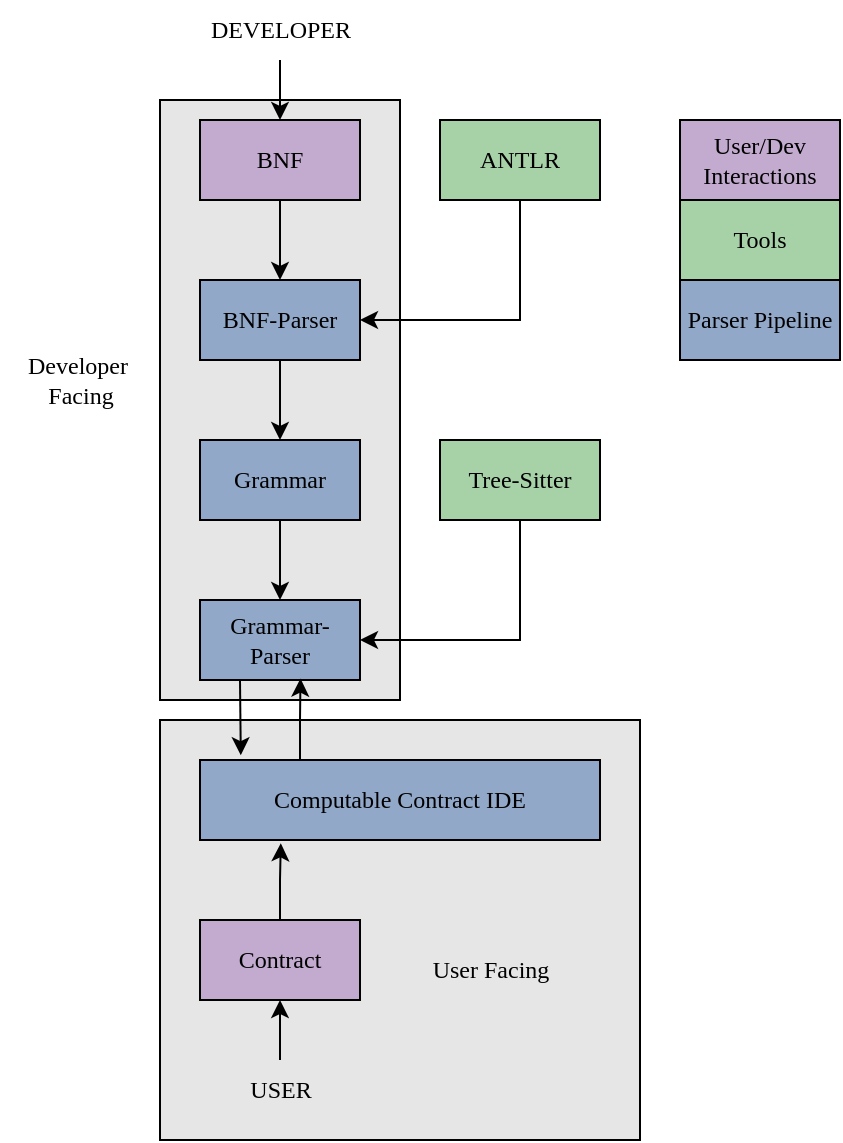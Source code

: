 <mxfile version="24.1.0" type="github">
  <diagram name="Page-1" id="Yk5gqsM_una3mSJjagre">
    <mxGraphModel dx="1360" dy="732" grid="1" gridSize="10" guides="1" tooltips="1" connect="1" arrows="1" fold="1" page="1" pageScale="1" pageWidth="850" pageHeight="1100" math="0" shadow="0">
      <root>
        <mxCell id="0" />
        <mxCell id="1" parent="0" />
        <mxCell id="Hwh45yyVBSEUl5WAiRsI-37" value="" style="rounded=0;whiteSpace=wrap;html=1;fillColor=#E6E6E6;" vertex="1" parent="1">
          <mxGeometry x="140" y="420" width="240" height="210" as="geometry" />
        </mxCell>
        <mxCell id="Hwh45yyVBSEUl5WAiRsI-35" value="" style="rounded=0;whiteSpace=wrap;html=1;fillColor=#E6E6E6;" vertex="1" parent="1">
          <mxGeometry x="140" y="110" width="120" height="300" as="geometry" />
        </mxCell>
        <mxCell id="Hwh45yyVBSEUl5WAiRsI-8" style="edgeStyle=orthogonalEdgeStyle;rounded=0;orthogonalLoop=1;jettySize=auto;html=1;entryX=0.5;entryY=0;entryDx=0;entryDy=0;" edge="1" parent="1" source="Hwh45yyVBSEUl5WAiRsI-1" target="Hwh45yyVBSEUl5WAiRsI-7">
          <mxGeometry relative="1" as="geometry" />
        </mxCell>
        <mxCell id="Hwh45yyVBSEUl5WAiRsI-1" value="&lt;font face=&quot;Avenir&quot;&gt;BNF&lt;/font&gt;" style="rounded=0;whiteSpace=wrap;html=1;fillColor=#C3ABD0;" vertex="1" parent="1">
          <mxGeometry x="160" y="120" width="80" height="40" as="geometry" />
        </mxCell>
        <mxCell id="Hwh45yyVBSEUl5WAiRsI-4" style="edgeStyle=orthogonalEdgeStyle;rounded=0;orthogonalLoop=1;jettySize=auto;html=1;entryX=0.5;entryY=0;entryDx=0;entryDy=0;" edge="1" parent="1" source="Hwh45yyVBSEUl5WAiRsI-3" target="Hwh45yyVBSEUl5WAiRsI-1">
          <mxGeometry relative="1" as="geometry" />
        </mxCell>
        <mxCell id="Hwh45yyVBSEUl5WAiRsI-3" value="&lt;font face=&quot;Avenir&quot;&gt;DEVELOPER&lt;/font&gt;" style="text;html=1;align=center;verticalAlign=middle;resizable=0;points=[];autosize=1;strokeColor=none;fillColor=none;" vertex="1" parent="1">
          <mxGeometry x="155" y="60" width="90" height="30" as="geometry" />
        </mxCell>
        <mxCell id="Hwh45yyVBSEUl5WAiRsI-6" style="edgeStyle=orthogonalEdgeStyle;rounded=0;orthogonalLoop=1;jettySize=auto;html=1;entryX=1;entryY=0.5;entryDx=0;entryDy=0;exitX=0.5;exitY=1;exitDx=0;exitDy=0;" edge="1" parent="1" source="Hwh45yyVBSEUl5WAiRsI-5" target="Hwh45yyVBSEUl5WAiRsI-7">
          <mxGeometry relative="1" as="geometry">
            <mxPoint x="320" y="200" as="targetPoint" />
          </mxGeometry>
        </mxCell>
        <mxCell id="Hwh45yyVBSEUl5WAiRsI-5" value="&lt;font face=&quot;Avenir&quot;&gt;ANTLR&lt;/font&gt;" style="rounded=0;whiteSpace=wrap;html=1;fillColor=#A7D1A7;" vertex="1" parent="1">
          <mxGeometry x="280" y="120" width="80" height="40" as="geometry" />
        </mxCell>
        <mxCell id="Hwh45yyVBSEUl5WAiRsI-10" style="edgeStyle=orthogonalEdgeStyle;rounded=0;orthogonalLoop=1;jettySize=auto;html=1;" edge="1" parent="1" source="Hwh45yyVBSEUl5WAiRsI-7" target="Hwh45yyVBSEUl5WAiRsI-9">
          <mxGeometry relative="1" as="geometry" />
        </mxCell>
        <mxCell id="Hwh45yyVBSEUl5WAiRsI-7" value="&lt;font face=&quot;Avenir&quot;&gt;BNF-Parser&lt;/font&gt;" style="rounded=0;whiteSpace=wrap;html=1;fillColor=#91A8C9;" vertex="1" parent="1">
          <mxGeometry x="160" y="200" width="80" height="40" as="geometry" />
        </mxCell>
        <mxCell id="Hwh45yyVBSEUl5WAiRsI-11" style="edgeStyle=orthogonalEdgeStyle;rounded=0;orthogonalLoop=1;jettySize=auto;html=1;" edge="1" parent="1" source="Hwh45yyVBSEUl5WAiRsI-9" target="Hwh45yyVBSEUl5WAiRsI-12">
          <mxGeometry relative="1" as="geometry">
            <mxPoint x="200" y="360" as="targetPoint" />
          </mxGeometry>
        </mxCell>
        <mxCell id="Hwh45yyVBSEUl5WAiRsI-9" value="&lt;font face=&quot;Avenir&quot;&gt;Grammar&lt;/font&gt;" style="rounded=0;whiteSpace=wrap;html=1;fillColor=#91A8C9;" vertex="1" parent="1">
          <mxGeometry x="160" y="280" width="80" height="40" as="geometry" />
        </mxCell>
        <mxCell id="Hwh45yyVBSEUl5WAiRsI-12" value="&lt;font face=&quot;Avenir&quot;&gt;Grammar-Parser&lt;/font&gt;" style="rounded=0;whiteSpace=wrap;html=1;fillColor=#91A8C9;" vertex="1" parent="1">
          <mxGeometry x="160" y="360" width="80" height="40" as="geometry" />
        </mxCell>
        <mxCell id="Hwh45yyVBSEUl5WAiRsI-15" style="edgeStyle=orthogonalEdgeStyle;rounded=0;orthogonalLoop=1;jettySize=auto;html=1;entryX=1;entryY=0.5;entryDx=0;entryDy=0;exitX=0.5;exitY=1;exitDx=0;exitDy=0;" edge="1" parent="1" source="Hwh45yyVBSEUl5WAiRsI-14" target="Hwh45yyVBSEUl5WAiRsI-12">
          <mxGeometry relative="1" as="geometry" />
        </mxCell>
        <mxCell id="Hwh45yyVBSEUl5WAiRsI-14" value="&lt;font face=&quot;Avenir&quot;&gt;Tree-Sitter&lt;/font&gt;" style="rounded=0;whiteSpace=wrap;html=1;fillColor=#A7D1A7;" vertex="1" parent="1">
          <mxGeometry x="280" y="280" width="80" height="40" as="geometry" />
        </mxCell>
        <mxCell id="Hwh45yyVBSEUl5WAiRsI-18" value="&lt;font face=&quot;Avenir&quot;&gt;Computable Contract IDE&lt;/font&gt;" style="rounded=0;whiteSpace=wrap;html=1;fillColor=#91A8C9;" vertex="1" parent="1">
          <mxGeometry x="160" y="440" width="200" height="40" as="geometry" />
        </mxCell>
        <mxCell id="Hwh45yyVBSEUl5WAiRsI-23" style="edgeStyle=orthogonalEdgeStyle;rounded=0;orthogonalLoop=1;jettySize=auto;html=1;exitX=0.25;exitY=1;exitDx=0;exitDy=0;entryX=0.102;entryY=-0.06;entryDx=0;entryDy=0;entryPerimeter=0;" edge="1" parent="1" source="Hwh45yyVBSEUl5WAiRsI-12" target="Hwh45yyVBSEUl5WAiRsI-18">
          <mxGeometry relative="1" as="geometry" />
        </mxCell>
        <mxCell id="Hwh45yyVBSEUl5WAiRsI-26" style="edgeStyle=orthogonalEdgeStyle;rounded=0;orthogonalLoop=1;jettySize=auto;html=1;exitX=0.25;exitY=0;exitDx=0;exitDy=0;entryX=0.628;entryY=0.982;entryDx=0;entryDy=0;entryPerimeter=0;" edge="1" parent="1" source="Hwh45yyVBSEUl5WAiRsI-18" target="Hwh45yyVBSEUl5WAiRsI-12">
          <mxGeometry relative="1" as="geometry" />
        </mxCell>
        <mxCell id="Hwh45yyVBSEUl5WAiRsI-28" value="&lt;font face=&quot;Avenir&quot;&gt;Contract&lt;/font&gt;" style="rounded=0;whiteSpace=wrap;html=1;fillColor=#C3ABD0;" vertex="1" parent="1">
          <mxGeometry x="160" y="520" width="80" height="40" as="geometry" />
        </mxCell>
        <mxCell id="Hwh45yyVBSEUl5WAiRsI-31" style="edgeStyle=orthogonalEdgeStyle;rounded=0;orthogonalLoop=1;jettySize=auto;html=1;entryX=0.202;entryY=1.041;entryDx=0;entryDy=0;entryPerimeter=0;" edge="1" parent="1" source="Hwh45yyVBSEUl5WAiRsI-28" target="Hwh45yyVBSEUl5WAiRsI-18">
          <mxGeometry relative="1" as="geometry" />
        </mxCell>
        <mxCell id="Hwh45yyVBSEUl5WAiRsI-33" style="edgeStyle=orthogonalEdgeStyle;rounded=0;orthogonalLoop=1;jettySize=auto;html=1;entryX=0.5;entryY=1;entryDx=0;entryDy=0;" edge="1" parent="1" source="Hwh45yyVBSEUl5WAiRsI-32" target="Hwh45yyVBSEUl5WAiRsI-28">
          <mxGeometry relative="1" as="geometry" />
        </mxCell>
        <mxCell id="Hwh45yyVBSEUl5WAiRsI-32" value="&lt;font face=&quot;Avenir&quot;&gt;USER&lt;/font&gt;" style="text;html=1;align=center;verticalAlign=middle;resizable=0;points=[];autosize=1;strokeColor=none;fillColor=none;" vertex="1" parent="1">
          <mxGeometry x="175" y="590" width="50" height="30" as="geometry" />
        </mxCell>
        <mxCell id="Hwh45yyVBSEUl5WAiRsI-38" value="&lt;font face=&quot;Avenir&quot;&gt;Developer&amp;nbsp;&lt;/font&gt;&lt;div&gt;&lt;font face=&quot;Avenir&quot;&gt;Facing&lt;/font&gt;&lt;/div&gt;" style="text;html=1;align=center;verticalAlign=middle;resizable=0;points=[];autosize=1;strokeColor=none;fillColor=none;" vertex="1" parent="1">
          <mxGeometry x="60" y="230" width="80" height="40" as="geometry" />
        </mxCell>
        <mxCell id="Hwh45yyVBSEUl5WAiRsI-39" value="&lt;font face=&quot;Avenir&quot;&gt;User Facing&lt;/font&gt;" style="text;html=1;align=center;verticalAlign=middle;resizable=0;points=[];autosize=1;strokeColor=none;fillColor=none;" vertex="1" parent="1">
          <mxGeometry x="260" y="530" width="90" height="30" as="geometry" />
        </mxCell>
        <mxCell id="Hwh45yyVBSEUl5WAiRsI-41" value="&lt;font face=&quot;Avenir&quot;&gt;User/Dev Interactions&lt;/font&gt;" style="rounded=0;whiteSpace=wrap;html=1;fillColor=#C3ABD0;" vertex="1" parent="1">
          <mxGeometry x="400" y="120" width="80" height="40" as="geometry" />
        </mxCell>
        <mxCell id="Hwh45yyVBSEUl5WAiRsI-42" value="&lt;font face=&quot;Avenir&quot;&gt;Tools&lt;/font&gt;" style="rounded=0;whiteSpace=wrap;html=1;fillColor=#A7D1A7;" vertex="1" parent="1">
          <mxGeometry x="400" y="160" width="80" height="40" as="geometry" />
        </mxCell>
        <mxCell id="Hwh45yyVBSEUl5WAiRsI-43" value="&lt;font face=&quot;Avenir&quot;&gt;Parser Pipeline&lt;/font&gt;" style="rounded=0;whiteSpace=wrap;html=1;fillColor=#91A8C9;" vertex="1" parent="1">
          <mxGeometry x="400" y="200" width="80" height="40" as="geometry" />
        </mxCell>
      </root>
    </mxGraphModel>
  </diagram>
</mxfile>
